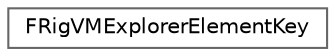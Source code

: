 digraph "Graphical Class Hierarchy"
{
 // INTERACTIVE_SVG=YES
 // LATEX_PDF_SIZE
  bgcolor="transparent";
  edge [fontname=Helvetica,fontsize=10,labelfontname=Helvetica,labelfontsize=10];
  node [fontname=Helvetica,fontsize=10,shape=box,height=0.2,width=0.4];
  rankdir="LR";
  Node0 [id="Node000000",label="FRigVMExplorerElementKey",height=0.2,width=0.4,color="grey40", fillcolor="white", style="filled",URL="$d9/db3/structFRigVMExplorerElementKey.html",tooltip=" "];
}
